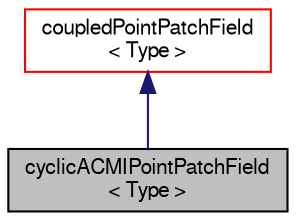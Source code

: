 digraph "cyclicACMIPointPatchField&lt; Type &gt;"
{
  bgcolor="transparent";
  edge [fontname="FreeSans",fontsize="10",labelfontname="FreeSans",labelfontsize="10"];
  node [fontname="FreeSans",fontsize="10",shape=record];
  Node3 [label="cyclicACMIPointPatchField\l\< Type \>",height=0.2,width=0.4,color="black", fillcolor="grey75", style="filled", fontcolor="black"];
  Node4 -> Node3 [dir="back",color="midnightblue",fontsize="10",style="solid",fontname="FreeSans"];
  Node4 [label="coupledPointPatchField\l\< Type \>",height=0.2,width=0.4,color="red",URL="$a26566.html",tooltip="A Coupled boundary condition for pointField. "];
}
